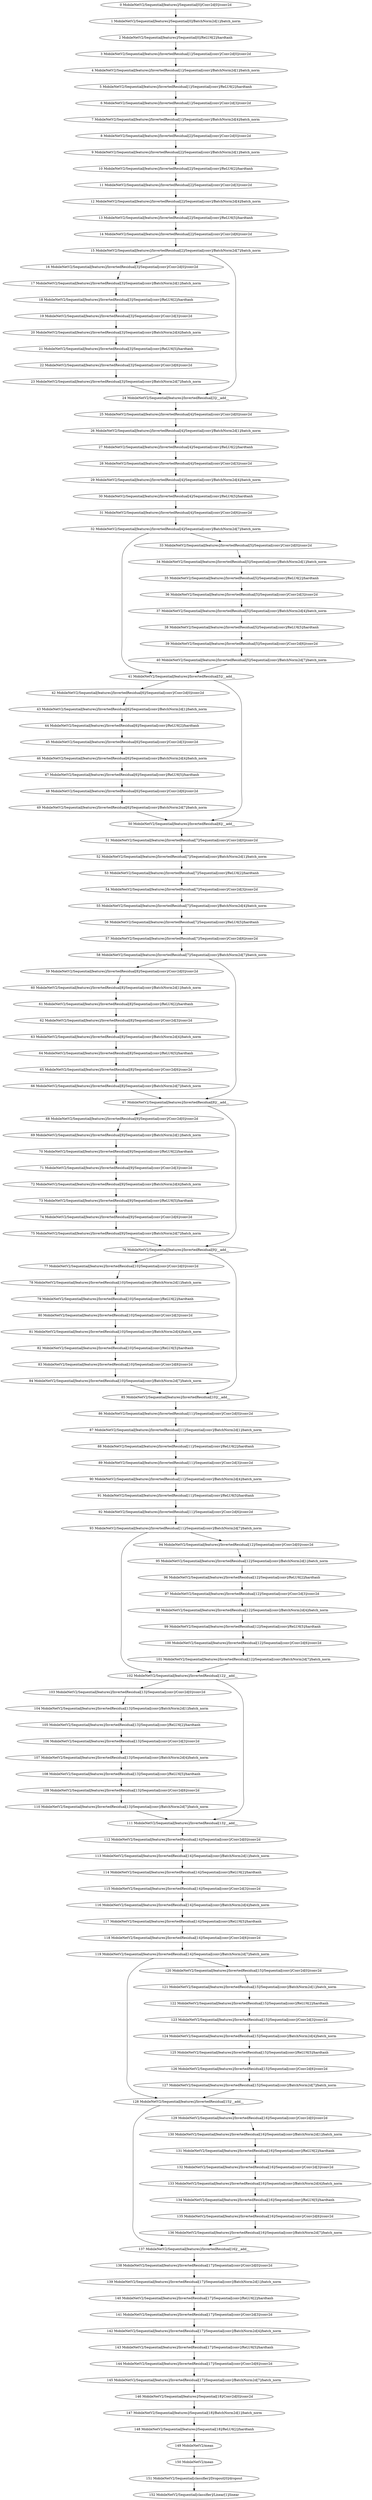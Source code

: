strict digraph  {
"40 MobileNetV2/Sequential[features]/InvertedResidual[5]/Sequential[conv]/BatchNorm2d[7]/batch_norm" [id=40, scope="MobileNetV2/Sequential[features]/InvertedResidual[5]/Sequential[conv]/BatchNorm2d[7]", type=batch_norm];
"74 MobileNetV2/Sequential[features]/InvertedResidual[9]/Sequential[conv]/Conv2d[6]/conv2d" [id=74, scope="MobileNetV2/Sequential[features]/InvertedResidual[9]/Sequential[conv]/Conv2d[6]", type=conv2d];
"116 MobileNetV2/Sequential[features]/InvertedResidual[14]/Sequential[conv]/BatchNorm2d[4]/batch_norm" [id=116, scope="MobileNetV2/Sequential[features]/InvertedResidual[14]/Sequential[conv]/BatchNorm2d[4]", type=batch_norm];
"71 MobileNetV2/Sequential[features]/InvertedResidual[9]/Sequential[conv]/Conv2d[3]/conv2d" [id=71, scope="MobileNetV2/Sequential[features]/InvertedResidual[9]/Sequential[conv]/Conv2d[3]", type=conv2d];
"8 MobileNetV2/Sequential[features]/InvertedResidual[2]/Sequential[conv]/Conv2d[0]/conv2d" [id=8, scope="MobileNetV2/Sequential[features]/InvertedResidual[2]/Sequential[conv]/Conv2d[0]", type=conv2d];
"100 MobileNetV2/Sequential[features]/InvertedResidual[12]/Sequential[conv]/Conv2d[6]/conv2d" [id=100, scope="MobileNetV2/Sequential[features]/InvertedResidual[12]/Sequential[conv]/Conv2d[6]", type=conv2d];
"29 MobileNetV2/Sequential[features]/InvertedResidual[4]/Sequential[conv]/BatchNorm2d[4]/batch_norm" [id=29, scope="MobileNetV2/Sequential[features]/InvertedResidual[4]/Sequential[conv]/BatchNorm2d[4]", type=batch_norm];
"12 MobileNetV2/Sequential[features]/InvertedResidual[2]/Sequential[conv]/BatchNorm2d[4]/batch_norm" [id=12, scope="MobileNetV2/Sequential[features]/InvertedResidual[2]/Sequential[conv]/BatchNorm2d[4]", type=batch_norm];
"62 MobileNetV2/Sequential[features]/InvertedResidual[8]/Sequential[conv]/Conv2d[3]/conv2d" [id=62, scope="MobileNetV2/Sequential[features]/InvertedResidual[8]/Sequential[conv]/Conv2d[3]", type=conv2d];
"80 MobileNetV2/Sequential[features]/InvertedResidual[10]/Sequential[conv]/Conv2d[3]/conv2d" [id=80, scope="MobileNetV2/Sequential[features]/InvertedResidual[10]/Sequential[conv]/Conv2d[3]", type=conv2d];
"59 MobileNetV2/Sequential[features]/InvertedResidual[8]/Sequential[conv]/Conv2d[0]/conv2d" [id=59, scope="MobileNetV2/Sequential[features]/InvertedResidual[8]/Sequential[conv]/Conv2d[0]", type=conv2d];
"134 MobileNetV2/Sequential[features]/InvertedResidual[16]/Sequential[conv]/ReLU6[5]/hardtanh" [id=134, scope="MobileNetV2/Sequential[features]/InvertedResidual[16]/Sequential[conv]/ReLU6[5]", type=hardtanh];
"66 MobileNetV2/Sequential[features]/InvertedResidual[8]/Sequential[conv]/BatchNorm2d[7]/batch_norm" [id=66, scope="MobileNetV2/Sequential[features]/InvertedResidual[8]/Sequential[conv]/BatchNorm2d[7]", type=batch_norm];
"123 MobileNetV2/Sequential[features]/InvertedResidual[15]/Sequential[conv]/Conv2d[3]/conv2d" [id=123, scope="MobileNetV2/Sequential[features]/InvertedResidual[15]/Sequential[conv]/Conv2d[3]", type=conv2d];
"19 MobileNetV2/Sequential[features]/InvertedResidual[3]/Sequential[conv]/Conv2d[3]/conv2d" [id=19, scope="MobileNetV2/Sequential[features]/InvertedResidual[3]/Sequential[conv]/Conv2d[3]", type=conv2d];
"108 MobileNetV2/Sequential[features]/InvertedResidual[13]/Sequential[conv]/ReLU6[5]/hardtanh" [id=108, scope="MobileNetV2/Sequential[features]/InvertedResidual[13]/Sequential[conv]/ReLU6[5]", type=hardtanh];
"25 MobileNetV2/Sequential[features]/InvertedResidual[4]/Sequential[conv]/Conv2d[0]/conv2d" [id=25, scope="MobileNetV2/Sequential[features]/InvertedResidual[4]/Sequential[conv]/Conv2d[0]", type=conv2d];
"73 MobileNetV2/Sequential[features]/InvertedResidual[9]/Sequential[conv]/ReLU6[5]/hardtanh" [id=73, scope="MobileNetV2/Sequential[features]/InvertedResidual[9]/Sequential[conv]/ReLU6[5]", type=hardtanh];
"75 MobileNetV2/Sequential[features]/InvertedResidual[9]/Sequential[conv]/BatchNorm2d[7]/batch_norm" [id=75, scope="MobileNetV2/Sequential[features]/InvertedResidual[9]/Sequential[conv]/BatchNorm2d[7]", type=batch_norm];
"65 MobileNetV2/Sequential[features]/InvertedResidual[8]/Sequential[conv]/Conv2d[6]/conv2d" [id=65, scope="MobileNetV2/Sequential[features]/InvertedResidual[8]/Sequential[conv]/Conv2d[6]", type=conv2d];
"141 MobileNetV2/Sequential[features]/InvertedResidual[17]/Sequential[conv]/Conv2d[3]/conv2d" [id=141, scope="MobileNetV2/Sequential[features]/InvertedResidual[17]/Sequential[conv]/Conv2d[3]", type=conv2d];
"51 MobileNetV2/Sequential[features]/InvertedResidual[7]/Sequential[conv]/Conv2d[0]/conv2d" [id=51, scope="MobileNetV2/Sequential[features]/InvertedResidual[7]/Sequential[conv]/Conv2d[0]", type=conv2d];
"77 MobileNetV2/Sequential[features]/InvertedResidual[10]/Sequential[conv]/Conv2d[0]/conv2d" [id=77, scope="MobileNetV2/Sequential[features]/InvertedResidual[10]/Sequential[conv]/Conv2d[0]", type=conv2d];
"135 MobileNetV2/Sequential[features]/InvertedResidual[16]/Sequential[conv]/Conv2d[6]/conv2d" [id=135, scope="MobileNetV2/Sequential[features]/InvertedResidual[16]/Sequential[conv]/Conv2d[6]", type=conv2d];
"152 MobileNetV2/Sequential[classifier]/Linear[1]/linear" [id=152, scope="MobileNetV2/Sequential[classifier]/Linear[1]", type=linear];
"36 MobileNetV2/Sequential[features]/InvertedResidual[5]/Sequential[conv]/Conv2d[3]/conv2d" [id=36, scope="MobileNetV2/Sequential[features]/InvertedResidual[5]/Sequential[conv]/Conv2d[3]", type=conv2d];
"14 MobileNetV2/Sequential[features]/InvertedResidual[2]/Sequential[conv]/Conv2d[6]/conv2d" [id=14, scope="MobileNetV2/Sequential[features]/InvertedResidual[2]/Sequential[conv]/Conv2d[6]", type=conv2d];
"78 MobileNetV2/Sequential[features]/InvertedResidual[10]/Sequential[conv]/BatchNorm2d[1]/batch_norm" [id=78, scope="MobileNetV2/Sequential[features]/InvertedResidual[10]/Sequential[conv]/BatchNorm2d[1]", type=batch_norm];
"18 MobileNetV2/Sequential[features]/InvertedResidual[3]/Sequential[conv]/ReLU6[2]/hardtanh" [id=18, scope="MobileNetV2/Sequential[features]/InvertedResidual[3]/Sequential[conv]/ReLU6[2]", type=hardtanh];
"79 MobileNetV2/Sequential[features]/InvertedResidual[10]/Sequential[conv]/ReLU6[2]/hardtanh" [id=79, scope="MobileNetV2/Sequential[features]/InvertedResidual[10]/Sequential[conv]/ReLU6[2]", type=hardtanh];
"148 MobileNetV2/Sequential[features]/Sequential[18]/ReLU6[2]/hardtanh" [id=148, scope="MobileNetV2/Sequential[features]/Sequential[18]/ReLU6[2]", type=hardtanh];
"0 MobileNetV2/Sequential[features]/Sequential[0]/Conv2d[0]/conv2d" [id=0, scope="MobileNetV2/Sequential[features]/Sequential[0]/Conv2d[0]", type=conv2d];
"151 MobileNetV2/Sequential[classifier]/Dropout[0]/dropout" [id=151, scope="MobileNetV2/Sequential[classifier]/Dropout[0]", type=dropout];
"61 MobileNetV2/Sequential[features]/InvertedResidual[8]/Sequential[conv]/ReLU6[2]/hardtanh" [id=61, scope="MobileNetV2/Sequential[features]/InvertedResidual[8]/Sequential[conv]/ReLU6[2]", type=hardtanh];
"85 MobileNetV2/Sequential[features]/InvertedResidual[10]/__add__" [id=85, scope="MobileNetV2/Sequential[features]/InvertedResidual[10]", type=__add__];
"64 MobileNetV2/Sequential[features]/InvertedResidual[8]/Sequential[conv]/ReLU6[5]/hardtanh" [id=64, scope="MobileNetV2/Sequential[features]/InvertedResidual[8]/Sequential[conv]/ReLU6[5]", type=hardtanh];
"15 MobileNetV2/Sequential[features]/InvertedResidual[2]/Sequential[conv]/BatchNorm2d[7]/batch_norm" [id=15, scope="MobileNetV2/Sequential[features]/InvertedResidual[2]/Sequential[conv]/BatchNorm2d[7]", type=batch_norm];
"109 MobileNetV2/Sequential[features]/InvertedResidual[13]/Sequential[conv]/Conv2d[6]/conv2d" [id=109, scope="MobileNetV2/Sequential[features]/InvertedResidual[13]/Sequential[conv]/Conv2d[6]", type=conv2d];
"52 MobileNetV2/Sequential[features]/InvertedResidual[7]/Sequential[conv]/BatchNorm2d[1]/batch_norm" [id=52, scope="MobileNetV2/Sequential[features]/InvertedResidual[7]/Sequential[conv]/BatchNorm2d[1]", type=batch_norm];
"143 MobileNetV2/Sequential[features]/InvertedResidual[17]/Sequential[conv]/ReLU6[5]/hardtanh" [id=143, scope="MobileNetV2/Sequential[features]/InvertedResidual[17]/Sequential[conv]/ReLU6[5]", type=hardtanh];
"122 MobileNetV2/Sequential[features]/InvertedResidual[15]/Sequential[conv]/ReLU6[2]/hardtanh" [id=122, scope="MobileNetV2/Sequential[features]/InvertedResidual[15]/Sequential[conv]/ReLU6[2]", type=hardtanh];
"27 MobileNetV2/Sequential[features]/InvertedResidual[4]/Sequential[conv]/ReLU6[2]/hardtanh" [id=27, scope="MobileNetV2/Sequential[features]/InvertedResidual[4]/Sequential[conv]/ReLU6[2]", type=hardtanh];
"147 MobileNetV2/Sequential[features]/Sequential[18]/BatchNorm2d[1]/batch_norm" [id=147, scope="MobileNetV2/Sequential[features]/Sequential[18]/BatchNorm2d[1]", type=batch_norm];
"107 MobileNetV2/Sequential[features]/InvertedResidual[13]/Sequential[conv]/BatchNorm2d[4]/batch_norm" [id=107, scope="MobileNetV2/Sequential[features]/InvertedResidual[13]/Sequential[conv]/BatchNorm2d[4]", type=batch_norm];
"32 MobileNetV2/Sequential[features]/InvertedResidual[4]/Sequential[conv]/BatchNorm2d[7]/batch_norm" [id=32, scope="MobileNetV2/Sequential[features]/InvertedResidual[4]/Sequential[conv]/BatchNorm2d[7]", type=batch_norm];
"149 MobileNetV2/mean" [id=149, scope=MobileNetV2, type=mean];
"1 MobileNetV2/Sequential[features]/Sequential[0]/BatchNorm2d[1]/batch_norm" [id=1, scope="MobileNetV2/Sequential[features]/Sequential[0]/BatchNorm2d[1]", type=batch_norm];
"31 MobileNetV2/Sequential[features]/InvertedResidual[4]/Sequential[conv]/Conv2d[6]/conv2d" [id=31, scope="MobileNetV2/Sequential[features]/InvertedResidual[4]/Sequential[conv]/Conv2d[6]", type=conv2d];
"81 MobileNetV2/Sequential[features]/InvertedResidual[10]/Sequential[conv]/BatchNorm2d[4]/batch_norm" [id=81, scope="MobileNetV2/Sequential[features]/InvertedResidual[10]/Sequential[conv]/BatchNorm2d[4]", type=batch_norm];
"28 MobileNetV2/Sequential[features]/InvertedResidual[4]/Sequential[conv]/Conv2d[3]/conv2d" [id=28, scope="MobileNetV2/Sequential[features]/InvertedResidual[4]/Sequential[conv]/Conv2d[3]", type=conv2d];
"127 MobileNetV2/Sequential[features]/InvertedResidual[15]/Sequential[conv]/BatchNorm2d[7]/batch_norm" [id=127, scope="MobileNetV2/Sequential[features]/InvertedResidual[15]/Sequential[conv]/BatchNorm2d[7]", type=batch_norm];
"68 MobileNetV2/Sequential[features]/InvertedResidual[9]/Sequential[conv]/Conv2d[0]/conv2d" [id=68, scope="MobileNetV2/Sequential[features]/InvertedResidual[9]/Sequential[conv]/Conv2d[0]", type=conv2d];
"104 MobileNetV2/Sequential[features]/InvertedResidual[13]/Sequential[conv]/BatchNorm2d[1]/batch_norm" [id=104, scope="MobileNetV2/Sequential[features]/InvertedResidual[13]/Sequential[conv]/BatchNorm2d[1]", type=batch_norm];
"76 MobileNetV2/Sequential[features]/InvertedResidual[9]/__add__" [id=76, scope="MobileNetV2/Sequential[features]/InvertedResidual[9]", type=__add__];
"93 MobileNetV2/Sequential[features]/InvertedResidual[11]/Sequential[conv]/BatchNorm2d[7]/batch_norm" [id=93, scope="MobileNetV2/Sequential[features]/InvertedResidual[11]/Sequential[conv]/BatchNorm2d[7]", type=batch_norm];
"102 MobileNetV2/Sequential[features]/InvertedResidual[12]/__add__" [id=102, scope="MobileNetV2/Sequential[features]/InvertedResidual[12]", type=__add__];
"5 MobileNetV2/Sequential[features]/InvertedResidual[1]/Sequential[conv]/ReLU6[2]/hardtanh" [id=5, scope="MobileNetV2/Sequential[features]/InvertedResidual[1]/Sequential[conv]/ReLU6[2]", type=hardtanh];
"37 MobileNetV2/Sequential[features]/InvertedResidual[5]/Sequential[conv]/BatchNorm2d[4]/batch_norm" [id=37, scope="MobileNetV2/Sequential[features]/InvertedResidual[5]/Sequential[conv]/BatchNorm2d[4]", type=batch_norm];
"90 MobileNetV2/Sequential[features]/InvertedResidual[11]/Sequential[conv]/BatchNorm2d[4]/batch_norm" [id=90, scope="MobileNetV2/Sequential[features]/InvertedResidual[11]/Sequential[conv]/BatchNorm2d[4]", type=batch_norm];
"3 MobileNetV2/Sequential[features]/InvertedResidual[1]/Sequential[conv]/Conv2d[0]/conv2d" [id=3, scope="MobileNetV2/Sequential[features]/InvertedResidual[1]/Sequential[conv]/Conv2d[0]", type=conv2d];
"58 MobileNetV2/Sequential[features]/InvertedResidual[7]/Sequential[conv]/BatchNorm2d[7]/batch_norm" [id=58, scope="MobileNetV2/Sequential[features]/InvertedResidual[7]/Sequential[conv]/BatchNorm2d[7]", type=batch_norm];
"47 MobileNetV2/Sequential[features]/InvertedResidual[6]/Sequential[conv]/ReLU6[5]/hardtanh" [id=47, scope="MobileNetV2/Sequential[features]/InvertedResidual[6]/Sequential[conv]/ReLU6[5]", type=hardtanh];
"128 MobileNetV2/Sequential[features]/InvertedResidual[15]/__add__" [id=128, scope="MobileNetV2/Sequential[features]/InvertedResidual[15]", type=__add__];
"35 MobileNetV2/Sequential[features]/InvertedResidual[5]/Sequential[conv]/ReLU6[2]/hardtanh" [id=35, scope="MobileNetV2/Sequential[features]/InvertedResidual[5]/Sequential[conv]/ReLU6[2]", type=hardtanh];
"92 MobileNetV2/Sequential[features]/InvertedResidual[11]/Sequential[conv]/Conv2d[6]/conv2d" [id=92, scope="MobileNetV2/Sequential[features]/InvertedResidual[11]/Sequential[conv]/Conv2d[6]", type=conv2d];
"46 MobileNetV2/Sequential[features]/InvertedResidual[6]/Sequential[conv]/BatchNorm2d[4]/batch_norm" [id=46, scope="MobileNetV2/Sequential[features]/InvertedResidual[6]/Sequential[conv]/BatchNorm2d[4]", type=batch_norm];
"53 MobileNetV2/Sequential[features]/InvertedResidual[7]/Sequential[conv]/ReLU6[2]/hardtanh" [id=53, scope="MobileNetV2/Sequential[features]/InvertedResidual[7]/Sequential[conv]/ReLU6[2]", type=hardtanh];
"89 MobileNetV2/Sequential[features]/InvertedResidual[11]/Sequential[conv]/Conv2d[3]/conv2d" [id=89, scope="MobileNetV2/Sequential[features]/InvertedResidual[11]/Sequential[conv]/Conv2d[3]", type=conv2d];
"119 MobileNetV2/Sequential[features]/InvertedResidual[14]/Sequential[conv]/BatchNorm2d[7]/batch_norm" [id=119, scope="MobileNetV2/Sequential[features]/InvertedResidual[14]/Sequential[conv]/BatchNorm2d[7]", type=batch_norm];
"34 MobileNetV2/Sequential[features]/InvertedResidual[5]/Sequential[conv]/BatchNorm2d[1]/batch_norm" [id=34, scope="MobileNetV2/Sequential[features]/InvertedResidual[5]/Sequential[conv]/BatchNorm2d[1]", type=batch_norm];
"10 MobileNetV2/Sequential[features]/InvertedResidual[2]/Sequential[conv]/ReLU6[2]/hardtanh" [id=10, scope="MobileNetV2/Sequential[features]/InvertedResidual[2]/Sequential[conv]/ReLU6[2]", type=hardtanh];
"48 MobileNetV2/Sequential[features]/InvertedResidual[6]/Sequential[conv]/Conv2d[6]/conv2d" [id=48, scope="MobileNetV2/Sequential[features]/InvertedResidual[6]/Sequential[conv]/Conv2d[6]", type=conv2d];
"42 MobileNetV2/Sequential[features]/InvertedResidual[6]/Sequential[conv]/Conv2d[0]/conv2d" [id=42, scope="MobileNetV2/Sequential[features]/InvertedResidual[6]/Sequential[conv]/Conv2d[0]", type=conv2d];
"140 MobileNetV2/Sequential[features]/InvertedResidual[17]/Sequential[conv]/ReLU6[2]/hardtanh" [id=140, scope="MobileNetV2/Sequential[features]/InvertedResidual[17]/Sequential[conv]/ReLU6[2]", type=hardtanh];
"88 MobileNetV2/Sequential[features]/InvertedResidual[11]/Sequential[conv]/ReLU6[2]/hardtanh" [id=88, scope="MobileNetV2/Sequential[features]/InvertedResidual[11]/Sequential[conv]/ReLU6[2]", type=hardtanh];
"137 MobileNetV2/Sequential[features]/InvertedResidual[16]/__add__" [id=137, scope="MobileNetV2/Sequential[features]/InvertedResidual[16]", type=__add__];
"30 MobileNetV2/Sequential[features]/InvertedResidual[4]/Sequential[conv]/ReLU6[5]/hardtanh" [id=30, scope="MobileNetV2/Sequential[features]/InvertedResidual[4]/Sequential[conv]/ReLU6[5]", type=hardtanh];
"138 MobileNetV2/Sequential[features]/InvertedResidual[17]/Sequential[conv]/Conv2d[0]/conv2d" [id=138, scope="MobileNetV2/Sequential[features]/InvertedResidual[17]/Sequential[conv]/Conv2d[0]", type=conv2d];
"63 MobileNetV2/Sequential[features]/InvertedResidual[8]/Sequential[conv]/BatchNorm2d[4]/batch_norm" [id=63, scope="MobileNetV2/Sequential[features]/InvertedResidual[8]/Sequential[conv]/BatchNorm2d[4]", type=batch_norm];
"95 MobileNetV2/Sequential[features]/InvertedResidual[12]/Sequential[conv]/BatchNorm2d[1]/batch_norm" [id=95, scope="MobileNetV2/Sequential[features]/InvertedResidual[12]/Sequential[conv]/BatchNorm2d[1]", type=batch_norm];
"103 MobileNetV2/Sequential[features]/InvertedResidual[13]/Sequential[conv]/Conv2d[0]/conv2d" [id=103, scope="MobileNetV2/Sequential[features]/InvertedResidual[13]/Sequential[conv]/Conv2d[0]", type=conv2d];
"41 MobileNetV2/Sequential[features]/InvertedResidual[5]/__add__" [id=41, scope="MobileNetV2/Sequential[features]/InvertedResidual[5]", type=__add__];
"57 MobileNetV2/Sequential[features]/InvertedResidual[7]/Sequential[conv]/Conv2d[6]/conv2d" [id=57, scope="MobileNetV2/Sequential[features]/InvertedResidual[7]/Sequential[conv]/Conv2d[6]", type=conv2d];
"70 MobileNetV2/Sequential[features]/InvertedResidual[9]/Sequential[conv]/ReLU6[2]/hardtanh" [id=70, scope="MobileNetV2/Sequential[features]/InvertedResidual[9]/Sequential[conv]/ReLU6[2]", type=hardtanh];
"11 MobileNetV2/Sequential[features]/InvertedResidual[2]/Sequential[conv]/Conv2d[3]/conv2d" [id=11, scope="MobileNetV2/Sequential[features]/InvertedResidual[2]/Sequential[conv]/Conv2d[3]", type=conv2d];
"110 MobileNetV2/Sequential[features]/InvertedResidual[13]/Sequential[conv]/BatchNorm2d[7]/batch_norm" [id=110, scope="MobileNetV2/Sequential[features]/InvertedResidual[13]/Sequential[conv]/BatchNorm2d[7]", type=batch_norm];
"83 MobileNetV2/Sequential[features]/InvertedResidual[10]/Sequential[conv]/Conv2d[6]/conv2d" [id=83, scope="MobileNetV2/Sequential[features]/InvertedResidual[10]/Sequential[conv]/Conv2d[6]", type=conv2d];
"21 MobileNetV2/Sequential[features]/InvertedResidual[3]/Sequential[conv]/ReLU6[5]/hardtanh" [id=21, scope="MobileNetV2/Sequential[features]/InvertedResidual[3]/Sequential[conv]/ReLU6[5]", type=hardtanh];
"142 MobileNetV2/Sequential[features]/InvertedResidual[17]/Sequential[conv]/BatchNorm2d[4]/batch_norm" [id=142, scope="MobileNetV2/Sequential[features]/InvertedResidual[17]/Sequential[conv]/BatchNorm2d[4]", type=batch_norm];
"69 MobileNetV2/Sequential[features]/InvertedResidual[9]/Sequential[conv]/BatchNorm2d[1]/batch_norm" [id=69, scope="MobileNetV2/Sequential[features]/InvertedResidual[9]/Sequential[conv]/BatchNorm2d[1]", type=batch_norm];
"45 MobileNetV2/Sequential[features]/InvertedResidual[6]/Sequential[conv]/Conv2d[3]/conv2d" [id=45, scope="MobileNetV2/Sequential[features]/InvertedResidual[6]/Sequential[conv]/Conv2d[3]", type=conv2d];
"86 MobileNetV2/Sequential[features]/InvertedResidual[11]/Sequential[conv]/Conv2d[0]/conv2d" [id=86, scope="MobileNetV2/Sequential[features]/InvertedResidual[11]/Sequential[conv]/Conv2d[0]", type=conv2d];
"117 MobileNetV2/Sequential[features]/InvertedResidual[14]/Sequential[conv]/ReLU6[5]/hardtanh" [id=117, scope="MobileNetV2/Sequential[features]/InvertedResidual[14]/Sequential[conv]/ReLU6[5]", type=hardtanh];
"131 MobileNetV2/Sequential[features]/InvertedResidual[16]/Sequential[conv]/ReLU6[2]/hardtanh" [id=131, scope="MobileNetV2/Sequential[features]/InvertedResidual[16]/Sequential[conv]/ReLU6[2]", type=hardtanh];
"105 MobileNetV2/Sequential[features]/InvertedResidual[13]/Sequential[conv]/ReLU6[2]/hardtanh" [id=105, scope="MobileNetV2/Sequential[features]/InvertedResidual[13]/Sequential[conv]/ReLU6[2]", type=hardtanh];
"50 MobileNetV2/Sequential[features]/InvertedResidual[6]/__add__" [id=50, scope="MobileNetV2/Sequential[features]/InvertedResidual[6]", type=__add__];
"38 MobileNetV2/Sequential[features]/InvertedResidual[5]/Sequential[conv]/ReLU6[5]/hardtanh" [id=38, scope="MobileNetV2/Sequential[features]/InvertedResidual[5]/Sequential[conv]/ReLU6[5]", type=hardtanh];
"87 MobileNetV2/Sequential[features]/InvertedResidual[11]/Sequential[conv]/BatchNorm2d[1]/batch_norm" [id=87, scope="MobileNetV2/Sequential[features]/InvertedResidual[11]/Sequential[conv]/BatchNorm2d[1]", type=batch_norm];
"150 MobileNetV2/mean" [id=150, scope=MobileNetV2, type=mean];
"55 MobileNetV2/Sequential[features]/InvertedResidual[7]/Sequential[conv]/BatchNorm2d[4]/batch_norm" [id=55, scope="MobileNetV2/Sequential[features]/InvertedResidual[7]/Sequential[conv]/BatchNorm2d[4]", type=batch_norm];
"106 MobileNetV2/Sequential[features]/InvertedResidual[13]/Sequential[conv]/Conv2d[3]/conv2d" [id=106, scope="MobileNetV2/Sequential[features]/InvertedResidual[13]/Sequential[conv]/Conv2d[3]", type=conv2d];
"98 MobileNetV2/Sequential[features]/InvertedResidual[12]/Sequential[conv]/BatchNorm2d[4]/batch_norm" [id=98, scope="MobileNetV2/Sequential[features]/InvertedResidual[12]/Sequential[conv]/BatchNorm2d[4]", type=batch_norm];
"2 MobileNetV2/Sequential[features]/Sequential[0]/ReLU6[2]/hardtanh" [id=2, scope="MobileNetV2/Sequential[features]/Sequential[0]/ReLU6[2]", type=hardtanh];
"94 MobileNetV2/Sequential[features]/InvertedResidual[12]/Sequential[conv]/Conv2d[0]/conv2d" [id=94, scope="MobileNetV2/Sequential[features]/InvertedResidual[12]/Sequential[conv]/Conv2d[0]", type=conv2d];
"67 MobileNetV2/Sequential[features]/InvertedResidual[8]/__add__" [id=67, scope="MobileNetV2/Sequential[features]/InvertedResidual[8]", type=__add__];
"20 MobileNetV2/Sequential[features]/InvertedResidual[3]/Sequential[conv]/BatchNorm2d[4]/batch_norm" [id=20, scope="MobileNetV2/Sequential[features]/InvertedResidual[3]/Sequential[conv]/BatchNorm2d[4]", type=batch_norm];
"72 MobileNetV2/Sequential[features]/InvertedResidual[9]/Sequential[conv]/BatchNorm2d[4]/batch_norm" [id=72, scope="MobileNetV2/Sequential[features]/InvertedResidual[9]/Sequential[conv]/BatchNorm2d[4]", type=batch_norm];
"129 MobileNetV2/Sequential[features]/InvertedResidual[16]/Sequential[conv]/Conv2d[0]/conv2d" [id=129, scope="MobileNetV2/Sequential[features]/InvertedResidual[16]/Sequential[conv]/Conv2d[0]", type=conv2d];
"112 MobileNetV2/Sequential[features]/InvertedResidual[14]/Sequential[conv]/Conv2d[0]/conv2d" [id=112, scope="MobileNetV2/Sequential[features]/InvertedResidual[14]/Sequential[conv]/Conv2d[0]", type=conv2d];
"132 MobileNetV2/Sequential[features]/InvertedResidual[16]/Sequential[conv]/Conv2d[3]/conv2d" [id=132, scope="MobileNetV2/Sequential[features]/InvertedResidual[16]/Sequential[conv]/Conv2d[3]", type=conv2d];
"26 MobileNetV2/Sequential[features]/InvertedResidual[4]/Sequential[conv]/BatchNorm2d[1]/batch_norm" [id=26, scope="MobileNetV2/Sequential[features]/InvertedResidual[4]/Sequential[conv]/BatchNorm2d[1]", type=batch_norm];
"124 MobileNetV2/Sequential[features]/InvertedResidual[15]/Sequential[conv]/BatchNorm2d[4]/batch_norm" [id=124, scope="MobileNetV2/Sequential[features]/InvertedResidual[15]/Sequential[conv]/BatchNorm2d[4]", type=batch_norm];
"133 MobileNetV2/Sequential[features]/InvertedResidual[16]/Sequential[conv]/BatchNorm2d[4]/batch_norm" [id=133, scope="MobileNetV2/Sequential[features]/InvertedResidual[16]/Sequential[conv]/BatchNorm2d[4]", type=batch_norm];
"114 MobileNetV2/Sequential[features]/InvertedResidual[14]/Sequential[conv]/ReLU6[2]/hardtanh" [id=114, scope="MobileNetV2/Sequential[features]/InvertedResidual[14]/Sequential[conv]/ReLU6[2]", type=hardtanh];
"126 MobileNetV2/Sequential[features]/InvertedResidual[15]/Sequential[conv]/Conv2d[6]/conv2d" [id=126, scope="MobileNetV2/Sequential[features]/InvertedResidual[15]/Sequential[conv]/Conv2d[6]", type=conv2d];
"16 MobileNetV2/Sequential[features]/InvertedResidual[3]/Sequential[conv]/Conv2d[0]/conv2d" [id=16, scope="MobileNetV2/Sequential[features]/InvertedResidual[3]/Sequential[conv]/Conv2d[0]", type=conv2d];
"101 MobileNetV2/Sequential[features]/InvertedResidual[12]/Sequential[conv]/BatchNorm2d[7]/batch_norm" [id=101, scope="MobileNetV2/Sequential[features]/InvertedResidual[12]/Sequential[conv]/BatchNorm2d[7]", type=batch_norm];
"33 MobileNetV2/Sequential[features]/InvertedResidual[5]/Sequential[conv]/Conv2d[0]/conv2d" [id=33, scope="MobileNetV2/Sequential[features]/InvertedResidual[5]/Sequential[conv]/Conv2d[0]", type=conv2d];
"136 MobileNetV2/Sequential[features]/InvertedResidual[16]/Sequential[conv]/BatchNorm2d[7]/batch_norm" [id=136, scope="MobileNetV2/Sequential[features]/InvertedResidual[16]/Sequential[conv]/BatchNorm2d[7]", type=batch_norm];
"146 MobileNetV2/Sequential[features]/Sequential[18]/Conv2d[0]/conv2d" [id=146, scope="MobileNetV2/Sequential[features]/Sequential[18]/Conv2d[0]", type=conv2d];
"113 MobileNetV2/Sequential[features]/InvertedResidual[14]/Sequential[conv]/BatchNorm2d[1]/batch_norm" [id=113, scope="MobileNetV2/Sequential[features]/InvertedResidual[14]/Sequential[conv]/BatchNorm2d[1]", type=batch_norm];
"24 MobileNetV2/Sequential[features]/InvertedResidual[3]/__add__" [id=24, scope="MobileNetV2/Sequential[features]/InvertedResidual[3]", type=__add__];
"111 MobileNetV2/Sequential[features]/InvertedResidual[13]/__add__" [id=111, scope="MobileNetV2/Sequential[features]/InvertedResidual[13]", type=__add__];
"99 MobileNetV2/Sequential[features]/InvertedResidual[12]/Sequential[conv]/ReLU6[5]/hardtanh" [id=99, scope="MobileNetV2/Sequential[features]/InvertedResidual[12]/Sequential[conv]/ReLU6[5]", type=hardtanh];
"39 MobileNetV2/Sequential[features]/InvertedResidual[5]/Sequential[conv]/Conv2d[6]/conv2d" [id=39, scope="MobileNetV2/Sequential[features]/InvertedResidual[5]/Sequential[conv]/Conv2d[6]", type=conv2d];
"9 MobileNetV2/Sequential[features]/InvertedResidual[2]/Sequential[conv]/BatchNorm2d[1]/batch_norm" [id=9, scope="MobileNetV2/Sequential[features]/InvertedResidual[2]/Sequential[conv]/BatchNorm2d[1]", type=batch_norm];
"120 MobileNetV2/Sequential[features]/InvertedResidual[15]/Sequential[conv]/Conv2d[0]/conv2d" [id=120, scope="MobileNetV2/Sequential[features]/InvertedResidual[15]/Sequential[conv]/Conv2d[0]", type=conv2d];
"96 MobileNetV2/Sequential[features]/InvertedResidual[12]/Sequential[conv]/ReLU6[2]/hardtanh" [id=96, scope="MobileNetV2/Sequential[features]/InvertedResidual[12]/Sequential[conv]/ReLU6[2]", type=hardtanh];
"121 MobileNetV2/Sequential[features]/InvertedResidual[15]/Sequential[conv]/BatchNorm2d[1]/batch_norm" [id=121, scope="MobileNetV2/Sequential[features]/InvertedResidual[15]/Sequential[conv]/BatchNorm2d[1]", type=batch_norm];
"97 MobileNetV2/Sequential[features]/InvertedResidual[12]/Sequential[conv]/Conv2d[3]/conv2d" [id=97, scope="MobileNetV2/Sequential[features]/InvertedResidual[12]/Sequential[conv]/Conv2d[3]", type=conv2d];
"118 MobileNetV2/Sequential[features]/InvertedResidual[14]/Sequential[conv]/Conv2d[6]/conv2d" [id=118, scope="MobileNetV2/Sequential[features]/InvertedResidual[14]/Sequential[conv]/Conv2d[6]", type=conv2d];
"17 MobileNetV2/Sequential[features]/InvertedResidual[3]/Sequential[conv]/BatchNorm2d[1]/batch_norm" [id=17, scope="MobileNetV2/Sequential[features]/InvertedResidual[3]/Sequential[conv]/BatchNorm2d[1]", type=batch_norm];
"82 MobileNetV2/Sequential[features]/InvertedResidual[10]/Sequential[conv]/ReLU6[5]/hardtanh" [id=82, scope="MobileNetV2/Sequential[features]/InvertedResidual[10]/Sequential[conv]/ReLU6[5]", type=hardtanh];
"139 MobileNetV2/Sequential[features]/InvertedResidual[17]/Sequential[conv]/BatchNorm2d[1]/batch_norm" [id=139, scope="MobileNetV2/Sequential[features]/InvertedResidual[17]/Sequential[conv]/BatchNorm2d[1]", type=batch_norm];
"115 MobileNetV2/Sequential[features]/InvertedResidual[14]/Sequential[conv]/Conv2d[3]/conv2d" [id=115, scope="MobileNetV2/Sequential[features]/InvertedResidual[14]/Sequential[conv]/Conv2d[3]", type=conv2d];
"23 MobileNetV2/Sequential[features]/InvertedResidual[3]/Sequential[conv]/BatchNorm2d[7]/batch_norm" [id=23, scope="MobileNetV2/Sequential[features]/InvertedResidual[3]/Sequential[conv]/BatchNorm2d[7]", type=batch_norm];
"4 MobileNetV2/Sequential[features]/InvertedResidual[1]/Sequential[conv]/BatchNorm2d[1]/batch_norm" [id=4, scope="MobileNetV2/Sequential[features]/InvertedResidual[1]/Sequential[conv]/BatchNorm2d[1]", type=batch_norm];
"56 MobileNetV2/Sequential[features]/InvertedResidual[7]/Sequential[conv]/ReLU6[5]/hardtanh" [id=56, scope="MobileNetV2/Sequential[features]/InvertedResidual[7]/Sequential[conv]/ReLU6[5]", type=hardtanh];
"144 MobileNetV2/Sequential[features]/InvertedResidual[17]/Sequential[conv]/Conv2d[6]/conv2d" [id=144, scope="MobileNetV2/Sequential[features]/InvertedResidual[17]/Sequential[conv]/Conv2d[6]", type=conv2d];
"22 MobileNetV2/Sequential[features]/InvertedResidual[3]/Sequential[conv]/Conv2d[6]/conv2d" [id=22, scope="MobileNetV2/Sequential[features]/InvertedResidual[3]/Sequential[conv]/Conv2d[6]", type=conv2d];
"130 MobileNetV2/Sequential[features]/InvertedResidual[16]/Sequential[conv]/BatchNorm2d[1]/batch_norm" [id=130, scope="MobileNetV2/Sequential[features]/InvertedResidual[16]/Sequential[conv]/BatchNorm2d[1]", type=batch_norm];
"44 MobileNetV2/Sequential[features]/InvertedResidual[6]/Sequential[conv]/ReLU6[2]/hardtanh" [id=44, scope="MobileNetV2/Sequential[features]/InvertedResidual[6]/Sequential[conv]/ReLU6[2]", type=hardtanh];
"125 MobileNetV2/Sequential[features]/InvertedResidual[15]/Sequential[conv]/ReLU6[5]/hardtanh" [id=125, scope="MobileNetV2/Sequential[features]/InvertedResidual[15]/Sequential[conv]/ReLU6[5]", type=hardtanh];
"145 MobileNetV2/Sequential[features]/InvertedResidual[17]/Sequential[conv]/BatchNorm2d[7]/batch_norm" [id=145, scope="MobileNetV2/Sequential[features]/InvertedResidual[17]/Sequential[conv]/BatchNorm2d[7]", type=batch_norm];
"7 MobileNetV2/Sequential[features]/InvertedResidual[1]/Sequential[conv]/BatchNorm2d[4]/batch_norm" [id=7, scope="MobileNetV2/Sequential[features]/InvertedResidual[1]/Sequential[conv]/BatchNorm2d[4]", type=batch_norm];
"13 MobileNetV2/Sequential[features]/InvertedResidual[2]/Sequential[conv]/ReLU6[5]/hardtanh" [id=13, scope="MobileNetV2/Sequential[features]/InvertedResidual[2]/Sequential[conv]/ReLU6[5]", type=hardtanh];
"84 MobileNetV2/Sequential[features]/InvertedResidual[10]/Sequential[conv]/BatchNorm2d[7]/batch_norm" [id=84, scope="MobileNetV2/Sequential[features]/InvertedResidual[10]/Sequential[conv]/BatchNorm2d[7]", type=batch_norm];
"91 MobileNetV2/Sequential[features]/InvertedResidual[11]/Sequential[conv]/ReLU6[5]/hardtanh" [id=91, scope="MobileNetV2/Sequential[features]/InvertedResidual[11]/Sequential[conv]/ReLU6[5]", type=hardtanh];
"6 MobileNetV2/Sequential[features]/InvertedResidual[1]/Sequential[conv]/Conv2d[3]/conv2d" [id=6, scope="MobileNetV2/Sequential[features]/InvertedResidual[1]/Sequential[conv]/Conv2d[3]", type=conv2d];
"43 MobileNetV2/Sequential[features]/InvertedResidual[6]/Sequential[conv]/BatchNorm2d[1]/batch_norm" [id=43, scope="MobileNetV2/Sequential[features]/InvertedResidual[6]/Sequential[conv]/BatchNorm2d[1]", type=batch_norm];
"60 MobileNetV2/Sequential[features]/InvertedResidual[8]/Sequential[conv]/BatchNorm2d[1]/batch_norm" [id=60, scope="MobileNetV2/Sequential[features]/InvertedResidual[8]/Sequential[conv]/BatchNorm2d[1]", type=batch_norm];
"49 MobileNetV2/Sequential[features]/InvertedResidual[6]/Sequential[conv]/BatchNorm2d[7]/batch_norm" [id=49, scope="MobileNetV2/Sequential[features]/InvertedResidual[6]/Sequential[conv]/BatchNorm2d[7]", type=batch_norm];
"54 MobileNetV2/Sequential[features]/InvertedResidual[7]/Sequential[conv]/Conv2d[3]/conv2d" [id=54, scope="MobileNetV2/Sequential[features]/InvertedResidual[7]/Sequential[conv]/Conv2d[3]", type=conv2d];
"40 MobileNetV2/Sequential[features]/InvertedResidual[5]/Sequential[conv]/BatchNorm2d[7]/batch_norm" -> "41 MobileNetV2/Sequential[features]/InvertedResidual[5]/__add__";
"74 MobileNetV2/Sequential[features]/InvertedResidual[9]/Sequential[conv]/Conv2d[6]/conv2d" -> "75 MobileNetV2/Sequential[features]/InvertedResidual[9]/Sequential[conv]/BatchNorm2d[7]/batch_norm";
"116 MobileNetV2/Sequential[features]/InvertedResidual[14]/Sequential[conv]/BatchNorm2d[4]/batch_norm" -> "117 MobileNetV2/Sequential[features]/InvertedResidual[14]/Sequential[conv]/ReLU6[5]/hardtanh";
"71 MobileNetV2/Sequential[features]/InvertedResidual[9]/Sequential[conv]/Conv2d[3]/conv2d" -> "72 MobileNetV2/Sequential[features]/InvertedResidual[9]/Sequential[conv]/BatchNorm2d[4]/batch_norm";
"8 MobileNetV2/Sequential[features]/InvertedResidual[2]/Sequential[conv]/Conv2d[0]/conv2d" -> "9 MobileNetV2/Sequential[features]/InvertedResidual[2]/Sequential[conv]/BatchNorm2d[1]/batch_norm";
"100 MobileNetV2/Sequential[features]/InvertedResidual[12]/Sequential[conv]/Conv2d[6]/conv2d" -> "101 MobileNetV2/Sequential[features]/InvertedResidual[12]/Sequential[conv]/BatchNorm2d[7]/batch_norm";
"29 MobileNetV2/Sequential[features]/InvertedResidual[4]/Sequential[conv]/BatchNorm2d[4]/batch_norm" -> "30 MobileNetV2/Sequential[features]/InvertedResidual[4]/Sequential[conv]/ReLU6[5]/hardtanh";
"12 MobileNetV2/Sequential[features]/InvertedResidual[2]/Sequential[conv]/BatchNorm2d[4]/batch_norm" -> "13 MobileNetV2/Sequential[features]/InvertedResidual[2]/Sequential[conv]/ReLU6[5]/hardtanh";
"62 MobileNetV2/Sequential[features]/InvertedResidual[8]/Sequential[conv]/Conv2d[3]/conv2d" -> "63 MobileNetV2/Sequential[features]/InvertedResidual[8]/Sequential[conv]/BatchNorm2d[4]/batch_norm";
"80 MobileNetV2/Sequential[features]/InvertedResidual[10]/Sequential[conv]/Conv2d[3]/conv2d" -> "81 MobileNetV2/Sequential[features]/InvertedResidual[10]/Sequential[conv]/BatchNorm2d[4]/batch_norm";
"59 MobileNetV2/Sequential[features]/InvertedResidual[8]/Sequential[conv]/Conv2d[0]/conv2d" -> "60 MobileNetV2/Sequential[features]/InvertedResidual[8]/Sequential[conv]/BatchNorm2d[1]/batch_norm";
"134 MobileNetV2/Sequential[features]/InvertedResidual[16]/Sequential[conv]/ReLU6[5]/hardtanh" -> "135 MobileNetV2/Sequential[features]/InvertedResidual[16]/Sequential[conv]/Conv2d[6]/conv2d";
"66 MobileNetV2/Sequential[features]/InvertedResidual[8]/Sequential[conv]/BatchNorm2d[7]/batch_norm" -> "67 MobileNetV2/Sequential[features]/InvertedResidual[8]/__add__";
"123 MobileNetV2/Sequential[features]/InvertedResidual[15]/Sequential[conv]/Conv2d[3]/conv2d" -> "124 MobileNetV2/Sequential[features]/InvertedResidual[15]/Sequential[conv]/BatchNorm2d[4]/batch_norm";
"19 MobileNetV2/Sequential[features]/InvertedResidual[3]/Sequential[conv]/Conv2d[3]/conv2d" -> "20 MobileNetV2/Sequential[features]/InvertedResidual[3]/Sequential[conv]/BatchNorm2d[4]/batch_norm";
"108 MobileNetV2/Sequential[features]/InvertedResidual[13]/Sequential[conv]/ReLU6[5]/hardtanh" -> "109 MobileNetV2/Sequential[features]/InvertedResidual[13]/Sequential[conv]/Conv2d[6]/conv2d";
"25 MobileNetV2/Sequential[features]/InvertedResidual[4]/Sequential[conv]/Conv2d[0]/conv2d" -> "26 MobileNetV2/Sequential[features]/InvertedResidual[4]/Sequential[conv]/BatchNorm2d[1]/batch_norm";
"73 MobileNetV2/Sequential[features]/InvertedResidual[9]/Sequential[conv]/ReLU6[5]/hardtanh" -> "74 MobileNetV2/Sequential[features]/InvertedResidual[9]/Sequential[conv]/Conv2d[6]/conv2d";
"75 MobileNetV2/Sequential[features]/InvertedResidual[9]/Sequential[conv]/BatchNorm2d[7]/batch_norm" -> "76 MobileNetV2/Sequential[features]/InvertedResidual[9]/__add__";
"65 MobileNetV2/Sequential[features]/InvertedResidual[8]/Sequential[conv]/Conv2d[6]/conv2d" -> "66 MobileNetV2/Sequential[features]/InvertedResidual[8]/Sequential[conv]/BatchNorm2d[7]/batch_norm";
"141 MobileNetV2/Sequential[features]/InvertedResidual[17]/Sequential[conv]/Conv2d[3]/conv2d" -> "142 MobileNetV2/Sequential[features]/InvertedResidual[17]/Sequential[conv]/BatchNorm2d[4]/batch_norm";
"51 MobileNetV2/Sequential[features]/InvertedResidual[7]/Sequential[conv]/Conv2d[0]/conv2d" -> "52 MobileNetV2/Sequential[features]/InvertedResidual[7]/Sequential[conv]/BatchNorm2d[1]/batch_norm";
"77 MobileNetV2/Sequential[features]/InvertedResidual[10]/Sequential[conv]/Conv2d[0]/conv2d" -> "78 MobileNetV2/Sequential[features]/InvertedResidual[10]/Sequential[conv]/BatchNorm2d[1]/batch_norm";
"135 MobileNetV2/Sequential[features]/InvertedResidual[16]/Sequential[conv]/Conv2d[6]/conv2d" -> "136 MobileNetV2/Sequential[features]/InvertedResidual[16]/Sequential[conv]/BatchNorm2d[7]/batch_norm";
"36 MobileNetV2/Sequential[features]/InvertedResidual[5]/Sequential[conv]/Conv2d[3]/conv2d" -> "37 MobileNetV2/Sequential[features]/InvertedResidual[5]/Sequential[conv]/BatchNorm2d[4]/batch_norm";
"14 MobileNetV2/Sequential[features]/InvertedResidual[2]/Sequential[conv]/Conv2d[6]/conv2d" -> "15 MobileNetV2/Sequential[features]/InvertedResidual[2]/Sequential[conv]/BatchNorm2d[7]/batch_norm";
"78 MobileNetV2/Sequential[features]/InvertedResidual[10]/Sequential[conv]/BatchNorm2d[1]/batch_norm" -> "79 MobileNetV2/Sequential[features]/InvertedResidual[10]/Sequential[conv]/ReLU6[2]/hardtanh";
"18 MobileNetV2/Sequential[features]/InvertedResidual[3]/Sequential[conv]/ReLU6[2]/hardtanh" -> "19 MobileNetV2/Sequential[features]/InvertedResidual[3]/Sequential[conv]/Conv2d[3]/conv2d";
"79 MobileNetV2/Sequential[features]/InvertedResidual[10]/Sequential[conv]/ReLU6[2]/hardtanh" -> "80 MobileNetV2/Sequential[features]/InvertedResidual[10]/Sequential[conv]/Conv2d[3]/conv2d";
"148 MobileNetV2/Sequential[features]/Sequential[18]/ReLU6[2]/hardtanh" -> "149 MobileNetV2/mean";
"0 MobileNetV2/Sequential[features]/Sequential[0]/Conv2d[0]/conv2d" -> "1 MobileNetV2/Sequential[features]/Sequential[0]/BatchNorm2d[1]/batch_norm";
"151 MobileNetV2/Sequential[classifier]/Dropout[0]/dropout" -> "152 MobileNetV2/Sequential[classifier]/Linear[1]/linear";
"61 MobileNetV2/Sequential[features]/InvertedResidual[8]/Sequential[conv]/ReLU6[2]/hardtanh" -> "62 MobileNetV2/Sequential[features]/InvertedResidual[8]/Sequential[conv]/Conv2d[3]/conv2d";
"85 MobileNetV2/Sequential[features]/InvertedResidual[10]/__add__" -> "86 MobileNetV2/Sequential[features]/InvertedResidual[11]/Sequential[conv]/Conv2d[0]/conv2d";
"64 MobileNetV2/Sequential[features]/InvertedResidual[8]/Sequential[conv]/ReLU6[5]/hardtanh" -> "65 MobileNetV2/Sequential[features]/InvertedResidual[8]/Sequential[conv]/Conv2d[6]/conv2d";
"15 MobileNetV2/Sequential[features]/InvertedResidual[2]/Sequential[conv]/BatchNorm2d[7]/batch_norm" -> "24 MobileNetV2/Sequential[features]/InvertedResidual[3]/__add__";
"15 MobileNetV2/Sequential[features]/InvertedResidual[2]/Sequential[conv]/BatchNorm2d[7]/batch_norm" -> "16 MobileNetV2/Sequential[features]/InvertedResidual[3]/Sequential[conv]/Conv2d[0]/conv2d";
"109 MobileNetV2/Sequential[features]/InvertedResidual[13]/Sequential[conv]/Conv2d[6]/conv2d" -> "110 MobileNetV2/Sequential[features]/InvertedResidual[13]/Sequential[conv]/BatchNorm2d[7]/batch_norm";
"52 MobileNetV2/Sequential[features]/InvertedResidual[7]/Sequential[conv]/BatchNorm2d[1]/batch_norm" -> "53 MobileNetV2/Sequential[features]/InvertedResidual[7]/Sequential[conv]/ReLU6[2]/hardtanh";
"143 MobileNetV2/Sequential[features]/InvertedResidual[17]/Sequential[conv]/ReLU6[5]/hardtanh" -> "144 MobileNetV2/Sequential[features]/InvertedResidual[17]/Sequential[conv]/Conv2d[6]/conv2d";
"122 MobileNetV2/Sequential[features]/InvertedResidual[15]/Sequential[conv]/ReLU6[2]/hardtanh" -> "123 MobileNetV2/Sequential[features]/InvertedResidual[15]/Sequential[conv]/Conv2d[3]/conv2d";
"27 MobileNetV2/Sequential[features]/InvertedResidual[4]/Sequential[conv]/ReLU6[2]/hardtanh" -> "28 MobileNetV2/Sequential[features]/InvertedResidual[4]/Sequential[conv]/Conv2d[3]/conv2d";
"147 MobileNetV2/Sequential[features]/Sequential[18]/BatchNorm2d[1]/batch_norm" -> "148 MobileNetV2/Sequential[features]/Sequential[18]/ReLU6[2]/hardtanh";
"107 MobileNetV2/Sequential[features]/InvertedResidual[13]/Sequential[conv]/BatchNorm2d[4]/batch_norm" -> "108 MobileNetV2/Sequential[features]/InvertedResidual[13]/Sequential[conv]/ReLU6[5]/hardtanh";
"32 MobileNetV2/Sequential[features]/InvertedResidual[4]/Sequential[conv]/BatchNorm2d[7]/batch_norm" -> "33 MobileNetV2/Sequential[features]/InvertedResidual[5]/Sequential[conv]/Conv2d[0]/conv2d";
"32 MobileNetV2/Sequential[features]/InvertedResidual[4]/Sequential[conv]/BatchNorm2d[7]/batch_norm" -> "41 MobileNetV2/Sequential[features]/InvertedResidual[5]/__add__";
"149 MobileNetV2/mean" -> "150 MobileNetV2/mean";
"1 MobileNetV2/Sequential[features]/Sequential[0]/BatchNorm2d[1]/batch_norm" -> "2 MobileNetV2/Sequential[features]/Sequential[0]/ReLU6[2]/hardtanh";
"31 MobileNetV2/Sequential[features]/InvertedResidual[4]/Sequential[conv]/Conv2d[6]/conv2d" -> "32 MobileNetV2/Sequential[features]/InvertedResidual[4]/Sequential[conv]/BatchNorm2d[7]/batch_norm";
"81 MobileNetV2/Sequential[features]/InvertedResidual[10]/Sequential[conv]/BatchNorm2d[4]/batch_norm" -> "82 MobileNetV2/Sequential[features]/InvertedResidual[10]/Sequential[conv]/ReLU6[5]/hardtanh";
"28 MobileNetV2/Sequential[features]/InvertedResidual[4]/Sequential[conv]/Conv2d[3]/conv2d" -> "29 MobileNetV2/Sequential[features]/InvertedResidual[4]/Sequential[conv]/BatchNorm2d[4]/batch_norm";
"127 MobileNetV2/Sequential[features]/InvertedResidual[15]/Sequential[conv]/BatchNorm2d[7]/batch_norm" -> "128 MobileNetV2/Sequential[features]/InvertedResidual[15]/__add__";
"68 MobileNetV2/Sequential[features]/InvertedResidual[9]/Sequential[conv]/Conv2d[0]/conv2d" -> "69 MobileNetV2/Sequential[features]/InvertedResidual[9]/Sequential[conv]/BatchNorm2d[1]/batch_norm";
"104 MobileNetV2/Sequential[features]/InvertedResidual[13]/Sequential[conv]/BatchNorm2d[1]/batch_norm" -> "105 MobileNetV2/Sequential[features]/InvertedResidual[13]/Sequential[conv]/ReLU6[2]/hardtanh";
"76 MobileNetV2/Sequential[features]/InvertedResidual[9]/__add__" -> "77 MobileNetV2/Sequential[features]/InvertedResidual[10]/Sequential[conv]/Conv2d[0]/conv2d";
"76 MobileNetV2/Sequential[features]/InvertedResidual[9]/__add__" -> "85 MobileNetV2/Sequential[features]/InvertedResidual[10]/__add__";
"93 MobileNetV2/Sequential[features]/InvertedResidual[11]/Sequential[conv]/BatchNorm2d[7]/batch_norm" -> "94 MobileNetV2/Sequential[features]/InvertedResidual[12]/Sequential[conv]/Conv2d[0]/conv2d";
"93 MobileNetV2/Sequential[features]/InvertedResidual[11]/Sequential[conv]/BatchNorm2d[7]/batch_norm" -> "102 MobileNetV2/Sequential[features]/InvertedResidual[12]/__add__";
"102 MobileNetV2/Sequential[features]/InvertedResidual[12]/__add__" -> "103 MobileNetV2/Sequential[features]/InvertedResidual[13]/Sequential[conv]/Conv2d[0]/conv2d";
"102 MobileNetV2/Sequential[features]/InvertedResidual[12]/__add__" -> "111 MobileNetV2/Sequential[features]/InvertedResidual[13]/__add__";
"5 MobileNetV2/Sequential[features]/InvertedResidual[1]/Sequential[conv]/ReLU6[2]/hardtanh" -> "6 MobileNetV2/Sequential[features]/InvertedResidual[1]/Sequential[conv]/Conv2d[3]/conv2d";
"37 MobileNetV2/Sequential[features]/InvertedResidual[5]/Sequential[conv]/BatchNorm2d[4]/batch_norm" -> "38 MobileNetV2/Sequential[features]/InvertedResidual[5]/Sequential[conv]/ReLU6[5]/hardtanh";
"90 MobileNetV2/Sequential[features]/InvertedResidual[11]/Sequential[conv]/BatchNorm2d[4]/batch_norm" -> "91 MobileNetV2/Sequential[features]/InvertedResidual[11]/Sequential[conv]/ReLU6[5]/hardtanh";
"3 MobileNetV2/Sequential[features]/InvertedResidual[1]/Sequential[conv]/Conv2d[0]/conv2d" -> "4 MobileNetV2/Sequential[features]/InvertedResidual[1]/Sequential[conv]/BatchNorm2d[1]/batch_norm";
"58 MobileNetV2/Sequential[features]/InvertedResidual[7]/Sequential[conv]/BatchNorm2d[7]/batch_norm" -> "59 MobileNetV2/Sequential[features]/InvertedResidual[8]/Sequential[conv]/Conv2d[0]/conv2d";
"58 MobileNetV2/Sequential[features]/InvertedResidual[7]/Sequential[conv]/BatchNorm2d[7]/batch_norm" -> "67 MobileNetV2/Sequential[features]/InvertedResidual[8]/__add__";
"47 MobileNetV2/Sequential[features]/InvertedResidual[6]/Sequential[conv]/ReLU6[5]/hardtanh" -> "48 MobileNetV2/Sequential[features]/InvertedResidual[6]/Sequential[conv]/Conv2d[6]/conv2d";
"128 MobileNetV2/Sequential[features]/InvertedResidual[15]/__add__" -> "129 MobileNetV2/Sequential[features]/InvertedResidual[16]/Sequential[conv]/Conv2d[0]/conv2d";
"128 MobileNetV2/Sequential[features]/InvertedResidual[15]/__add__" -> "137 MobileNetV2/Sequential[features]/InvertedResidual[16]/__add__";
"35 MobileNetV2/Sequential[features]/InvertedResidual[5]/Sequential[conv]/ReLU6[2]/hardtanh" -> "36 MobileNetV2/Sequential[features]/InvertedResidual[5]/Sequential[conv]/Conv2d[3]/conv2d";
"92 MobileNetV2/Sequential[features]/InvertedResidual[11]/Sequential[conv]/Conv2d[6]/conv2d" -> "93 MobileNetV2/Sequential[features]/InvertedResidual[11]/Sequential[conv]/BatchNorm2d[7]/batch_norm";
"46 MobileNetV2/Sequential[features]/InvertedResidual[6]/Sequential[conv]/BatchNorm2d[4]/batch_norm" -> "47 MobileNetV2/Sequential[features]/InvertedResidual[6]/Sequential[conv]/ReLU6[5]/hardtanh";
"53 MobileNetV2/Sequential[features]/InvertedResidual[7]/Sequential[conv]/ReLU6[2]/hardtanh" -> "54 MobileNetV2/Sequential[features]/InvertedResidual[7]/Sequential[conv]/Conv2d[3]/conv2d";
"89 MobileNetV2/Sequential[features]/InvertedResidual[11]/Sequential[conv]/Conv2d[3]/conv2d" -> "90 MobileNetV2/Sequential[features]/InvertedResidual[11]/Sequential[conv]/BatchNorm2d[4]/batch_norm";
"119 MobileNetV2/Sequential[features]/InvertedResidual[14]/Sequential[conv]/BatchNorm2d[7]/batch_norm" -> "120 MobileNetV2/Sequential[features]/InvertedResidual[15]/Sequential[conv]/Conv2d[0]/conv2d";
"119 MobileNetV2/Sequential[features]/InvertedResidual[14]/Sequential[conv]/BatchNorm2d[7]/batch_norm" -> "128 MobileNetV2/Sequential[features]/InvertedResidual[15]/__add__";
"34 MobileNetV2/Sequential[features]/InvertedResidual[5]/Sequential[conv]/BatchNorm2d[1]/batch_norm" -> "35 MobileNetV2/Sequential[features]/InvertedResidual[5]/Sequential[conv]/ReLU6[2]/hardtanh";
"10 MobileNetV2/Sequential[features]/InvertedResidual[2]/Sequential[conv]/ReLU6[2]/hardtanh" -> "11 MobileNetV2/Sequential[features]/InvertedResidual[2]/Sequential[conv]/Conv2d[3]/conv2d";
"48 MobileNetV2/Sequential[features]/InvertedResidual[6]/Sequential[conv]/Conv2d[6]/conv2d" -> "49 MobileNetV2/Sequential[features]/InvertedResidual[6]/Sequential[conv]/BatchNorm2d[7]/batch_norm";
"42 MobileNetV2/Sequential[features]/InvertedResidual[6]/Sequential[conv]/Conv2d[0]/conv2d" -> "43 MobileNetV2/Sequential[features]/InvertedResidual[6]/Sequential[conv]/BatchNorm2d[1]/batch_norm";
"140 MobileNetV2/Sequential[features]/InvertedResidual[17]/Sequential[conv]/ReLU6[2]/hardtanh" -> "141 MobileNetV2/Sequential[features]/InvertedResidual[17]/Sequential[conv]/Conv2d[3]/conv2d";
"88 MobileNetV2/Sequential[features]/InvertedResidual[11]/Sequential[conv]/ReLU6[2]/hardtanh" -> "89 MobileNetV2/Sequential[features]/InvertedResidual[11]/Sequential[conv]/Conv2d[3]/conv2d";
"137 MobileNetV2/Sequential[features]/InvertedResidual[16]/__add__" -> "138 MobileNetV2/Sequential[features]/InvertedResidual[17]/Sequential[conv]/Conv2d[0]/conv2d";
"30 MobileNetV2/Sequential[features]/InvertedResidual[4]/Sequential[conv]/ReLU6[5]/hardtanh" -> "31 MobileNetV2/Sequential[features]/InvertedResidual[4]/Sequential[conv]/Conv2d[6]/conv2d";
"138 MobileNetV2/Sequential[features]/InvertedResidual[17]/Sequential[conv]/Conv2d[0]/conv2d" -> "139 MobileNetV2/Sequential[features]/InvertedResidual[17]/Sequential[conv]/BatchNorm2d[1]/batch_norm";
"63 MobileNetV2/Sequential[features]/InvertedResidual[8]/Sequential[conv]/BatchNorm2d[4]/batch_norm" -> "64 MobileNetV2/Sequential[features]/InvertedResidual[8]/Sequential[conv]/ReLU6[5]/hardtanh";
"95 MobileNetV2/Sequential[features]/InvertedResidual[12]/Sequential[conv]/BatchNorm2d[1]/batch_norm" -> "96 MobileNetV2/Sequential[features]/InvertedResidual[12]/Sequential[conv]/ReLU6[2]/hardtanh";
"103 MobileNetV2/Sequential[features]/InvertedResidual[13]/Sequential[conv]/Conv2d[0]/conv2d" -> "104 MobileNetV2/Sequential[features]/InvertedResidual[13]/Sequential[conv]/BatchNorm2d[1]/batch_norm";
"41 MobileNetV2/Sequential[features]/InvertedResidual[5]/__add__" -> "42 MobileNetV2/Sequential[features]/InvertedResidual[6]/Sequential[conv]/Conv2d[0]/conv2d";
"41 MobileNetV2/Sequential[features]/InvertedResidual[5]/__add__" -> "50 MobileNetV2/Sequential[features]/InvertedResidual[6]/__add__";
"57 MobileNetV2/Sequential[features]/InvertedResidual[7]/Sequential[conv]/Conv2d[6]/conv2d" -> "58 MobileNetV2/Sequential[features]/InvertedResidual[7]/Sequential[conv]/BatchNorm2d[7]/batch_norm";
"70 MobileNetV2/Sequential[features]/InvertedResidual[9]/Sequential[conv]/ReLU6[2]/hardtanh" -> "71 MobileNetV2/Sequential[features]/InvertedResidual[9]/Sequential[conv]/Conv2d[3]/conv2d";
"11 MobileNetV2/Sequential[features]/InvertedResidual[2]/Sequential[conv]/Conv2d[3]/conv2d" -> "12 MobileNetV2/Sequential[features]/InvertedResidual[2]/Sequential[conv]/BatchNorm2d[4]/batch_norm";
"110 MobileNetV2/Sequential[features]/InvertedResidual[13]/Sequential[conv]/BatchNorm2d[7]/batch_norm" -> "111 MobileNetV2/Sequential[features]/InvertedResidual[13]/__add__";
"83 MobileNetV2/Sequential[features]/InvertedResidual[10]/Sequential[conv]/Conv2d[6]/conv2d" -> "84 MobileNetV2/Sequential[features]/InvertedResidual[10]/Sequential[conv]/BatchNorm2d[7]/batch_norm";
"21 MobileNetV2/Sequential[features]/InvertedResidual[3]/Sequential[conv]/ReLU6[5]/hardtanh" -> "22 MobileNetV2/Sequential[features]/InvertedResidual[3]/Sequential[conv]/Conv2d[6]/conv2d";
"142 MobileNetV2/Sequential[features]/InvertedResidual[17]/Sequential[conv]/BatchNorm2d[4]/batch_norm" -> "143 MobileNetV2/Sequential[features]/InvertedResidual[17]/Sequential[conv]/ReLU6[5]/hardtanh";
"69 MobileNetV2/Sequential[features]/InvertedResidual[9]/Sequential[conv]/BatchNorm2d[1]/batch_norm" -> "70 MobileNetV2/Sequential[features]/InvertedResidual[9]/Sequential[conv]/ReLU6[2]/hardtanh";
"45 MobileNetV2/Sequential[features]/InvertedResidual[6]/Sequential[conv]/Conv2d[3]/conv2d" -> "46 MobileNetV2/Sequential[features]/InvertedResidual[6]/Sequential[conv]/BatchNorm2d[4]/batch_norm";
"86 MobileNetV2/Sequential[features]/InvertedResidual[11]/Sequential[conv]/Conv2d[0]/conv2d" -> "87 MobileNetV2/Sequential[features]/InvertedResidual[11]/Sequential[conv]/BatchNorm2d[1]/batch_norm";
"117 MobileNetV2/Sequential[features]/InvertedResidual[14]/Sequential[conv]/ReLU6[5]/hardtanh" -> "118 MobileNetV2/Sequential[features]/InvertedResidual[14]/Sequential[conv]/Conv2d[6]/conv2d";
"131 MobileNetV2/Sequential[features]/InvertedResidual[16]/Sequential[conv]/ReLU6[2]/hardtanh" -> "132 MobileNetV2/Sequential[features]/InvertedResidual[16]/Sequential[conv]/Conv2d[3]/conv2d";
"105 MobileNetV2/Sequential[features]/InvertedResidual[13]/Sequential[conv]/ReLU6[2]/hardtanh" -> "106 MobileNetV2/Sequential[features]/InvertedResidual[13]/Sequential[conv]/Conv2d[3]/conv2d";
"50 MobileNetV2/Sequential[features]/InvertedResidual[6]/__add__" -> "51 MobileNetV2/Sequential[features]/InvertedResidual[7]/Sequential[conv]/Conv2d[0]/conv2d";
"38 MobileNetV2/Sequential[features]/InvertedResidual[5]/Sequential[conv]/ReLU6[5]/hardtanh" -> "39 MobileNetV2/Sequential[features]/InvertedResidual[5]/Sequential[conv]/Conv2d[6]/conv2d";
"87 MobileNetV2/Sequential[features]/InvertedResidual[11]/Sequential[conv]/BatchNorm2d[1]/batch_norm" -> "88 MobileNetV2/Sequential[features]/InvertedResidual[11]/Sequential[conv]/ReLU6[2]/hardtanh";
"150 MobileNetV2/mean" -> "151 MobileNetV2/Sequential[classifier]/Dropout[0]/dropout";
"55 MobileNetV2/Sequential[features]/InvertedResidual[7]/Sequential[conv]/BatchNorm2d[4]/batch_norm" -> "56 MobileNetV2/Sequential[features]/InvertedResidual[7]/Sequential[conv]/ReLU6[5]/hardtanh";
"106 MobileNetV2/Sequential[features]/InvertedResidual[13]/Sequential[conv]/Conv2d[3]/conv2d" -> "107 MobileNetV2/Sequential[features]/InvertedResidual[13]/Sequential[conv]/BatchNorm2d[4]/batch_norm";
"98 MobileNetV2/Sequential[features]/InvertedResidual[12]/Sequential[conv]/BatchNorm2d[4]/batch_norm" -> "99 MobileNetV2/Sequential[features]/InvertedResidual[12]/Sequential[conv]/ReLU6[5]/hardtanh";
"2 MobileNetV2/Sequential[features]/Sequential[0]/ReLU6[2]/hardtanh" -> "3 MobileNetV2/Sequential[features]/InvertedResidual[1]/Sequential[conv]/Conv2d[0]/conv2d";
"94 MobileNetV2/Sequential[features]/InvertedResidual[12]/Sequential[conv]/Conv2d[0]/conv2d" -> "95 MobileNetV2/Sequential[features]/InvertedResidual[12]/Sequential[conv]/BatchNorm2d[1]/batch_norm";
"67 MobileNetV2/Sequential[features]/InvertedResidual[8]/__add__" -> "68 MobileNetV2/Sequential[features]/InvertedResidual[9]/Sequential[conv]/Conv2d[0]/conv2d";
"67 MobileNetV2/Sequential[features]/InvertedResidual[8]/__add__" -> "76 MobileNetV2/Sequential[features]/InvertedResidual[9]/__add__";
"20 MobileNetV2/Sequential[features]/InvertedResidual[3]/Sequential[conv]/BatchNorm2d[4]/batch_norm" -> "21 MobileNetV2/Sequential[features]/InvertedResidual[3]/Sequential[conv]/ReLU6[5]/hardtanh";
"72 MobileNetV2/Sequential[features]/InvertedResidual[9]/Sequential[conv]/BatchNorm2d[4]/batch_norm" -> "73 MobileNetV2/Sequential[features]/InvertedResidual[9]/Sequential[conv]/ReLU6[5]/hardtanh";
"129 MobileNetV2/Sequential[features]/InvertedResidual[16]/Sequential[conv]/Conv2d[0]/conv2d" -> "130 MobileNetV2/Sequential[features]/InvertedResidual[16]/Sequential[conv]/BatchNorm2d[1]/batch_norm";
"112 MobileNetV2/Sequential[features]/InvertedResidual[14]/Sequential[conv]/Conv2d[0]/conv2d" -> "113 MobileNetV2/Sequential[features]/InvertedResidual[14]/Sequential[conv]/BatchNorm2d[1]/batch_norm";
"132 MobileNetV2/Sequential[features]/InvertedResidual[16]/Sequential[conv]/Conv2d[3]/conv2d" -> "133 MobileNetV2/Sequential[features]/InvertedResidual[16]/Sequential[conv]/BatchNorm2d[4]/batch_norm";
"26 MobileNetV2/Sequential[features]/InvertedResidual[4]/Sequential[conv]/BatchNorm2d[1]/batch_norm" -> "27 MobileNetV2/Sequential[features]/InvertedResidual[4]/Sequential[conv]/ReLU6[2]/hardtanh";
"124 MobileNetV2/Sequential[features]/InvertedResidual[15]/Sequential[conv]/BatchNorm2d[4]/batch_norm" -> "125 MobileNetV2/Sequential[features]/InvertedResidual[15]/Sequential[conv]/ReLU6[5]/hardtanh";
"133 MobileNetV2/Sequential[features]/InvertedResidual[16]/Sequential[conv]/BatchNorm2d[4]/batch_norm" -> "134 MobileNetV2/Sequential[features]/InvertedResidual[16]/Sequential[conv]/ReLU6[5]/hardtanh";
"114 MobileNetV2/Sequential[features]/InvertedResidual[14]/Sequential[conv]/ReLU6[2]/hardtanh" -> "115 MobileNetV2/Sequential[features]/InvertedResidual[14]/Sequential[conv]/Conv2d[3]/conv2d";
"126 MobileNetV2/Sequential[features]/InvertedResidual[15]/Sequential[conv]/Conv2d[6]/conv2d" -> "127 MobileNetV2/Sequential[features]/InvertedResidual[15]/Sequential[conv]/BatchNorm2d[7]/batch_norm";
"16 MobileNetV2/Sequential[features]/InvertedResidual[3]/Sequential[conv]/Conv2d[0]/conv2d" -> "17 MobileNetV2/Sequential[features]/InvertedResidual[3]/Sequential[conv]/BatchNorm2d[1]/batch_norm";
"101 MobileNetV2/Sequential[features]/InvertedResidual[12]/Sequential[conv]/BatchNorm2d[7]/batch_norm" -> "102 MobileNetV2/Sequential[features]/InvertedResidual[12]/__add__";
"33 MobileNetV2/Sequential[features]/InvertedResidual[5]/Sequential[conv]/Conv2d[0]/conv2d" -> "34 MobileNetV2/Sequential[features]/InvertedResidual[5]/Sequential[conv]/BatchNorm2d[1]/batch_norm";
"136 MobileNetV2/Sequential[features]/InvertedResidual[16]/Sequential[conv]/BatchNorm2d[7]/batch_norm" -> "137 MobileNetV2/Sequential[features]/InvertedResidual[16]/__add__";
"146 MobileNetV2/Sequential[features]/Sequential[18]/Conv2d[0]/conv2d" -> "147 MobileNetV2/Sequential[features]/Sequential[18]/BatchNorm2d[1]/batch_norm";
"113 MobileNetV2/Sequential[features]/InvertedResidual[14]/Sequential[conv]/BatchNorm2d[1]/batch_norm" -> "114 MobileNetV2/Sequential[features]/InvertedResidual[14]/Sequential[conv]/ReLU6[2]/hardtanh";
"24 MobileNetV2/Sequential[features]/InvertedResidual[3]/__add__" -> "25 MobileNetV2/Sequential[features]/InvertedResidual[4]/Sequential[conv]/Conv2d[0]/conv2d";
"111 MobileNetV2/Sequential[features]/InvertedResidual[13]/__add__" -> "112 MobileNetV2/Sequential[features]/InvertedResidual[14]/Sequential[conv]/Conv2d[0]/conv2d";
"99 MobileNetV2/Sequential[features]/InvertedResidual[12]/Sequential[conv]/ReLU6[5]/hardtanh" -> "100 MobileNetV2/Sequential[features]/InvertedResidual[12]/Sequential[conv]/Conv2d[6]/conv2d";
"39 MobileNetV2/Sequential[features]/InvertedResidual[5]/Sequential[conv]/Conv2d[6]/conv2d" -> "40 MobileNetV2/Sequential[features]/InvertedResidual[5]/Sequential[conv]/BatchNorm2d[7]/batch_norm";
"9 MobileNetV2/Sequential[features]/InvertedResidual[2]/Sequential[conv]/BatchNorm2d[1]/batch_norm" -> "10 MobileNetV2/Sequential[features]/InvertedResidual[2]/Sequential[conv]/ReLU6[2]/hardtanh";
"120 MobileNetV2/Sequential[features]/InvertedResidual[15]/Sequential[conv]/Conv2d[0]/conv2d" -> "121 MobileNetV2/Sequential[features]/InvertedResidual[15]/Sequential[conv]/BatchNorm2d[1]/batch_norm";
"96 MobileNetV2/Sequential[features]/InvertedResidual[12]/Sequential[conv]/ReLU6[2]/hardtanh" -> "97 MobileNetV2/Sequential[features]/InvertedResidual[12]/Sequential[conv]/Conv2d[3]/conv2d";
"121 MobileNetV2/Sequential[features]/InvertedResidual[15]/Sequential[conv]/BatchNorm2d[1]/batch_norm" -> "122 MobileNetV2/Sequential[features]/InvertedResidual[15]/Sequential[conv]/ReLU6[2]/hardtanh";
"97 MobileNetV2/Sequential[features]/InvertedResidual[12]/Sequential[conv]/Conv2d[3]/conv2d" -> "98 MobileNetV2/Sequential[features]/InvertedResidual[12]/Sequential[conv]/BatchNorm2d[4]/batch_norm";
"118 MobileNetV2/Sequential[features]/InvertedResidual[14]/Sequential[conv]/Conv2d[6]/conv2d" -> "119 MobileNetV2/Sequential[features]/InvertedResidual[14]/Sequential[conv]/BatchNorm2d[7]/batch_norm";
"17 MobileNetV2/Sequential[features]/InvertedResidual[3]/Sequential[conv]/BatchNorm2d[1]/batch_norm" -> "18 MobileNetV2/Sequential[features]/InvertedResidual[3]/Sequential[conv]/ReLU6[2]/hardtanh";
"82 MobileNetV2/Sequential[features]/InvertedResidual[10]/Sequential[conv]/ReLU6[5]/hardtanh" -> "83 MobileNetV2/Sequential[features]/InvertedResidual[10]/Sequential[conv]/Conv2d[6]/conv2d";
"139 MobileNetV2/Sequential[features]/InvertedResidual[17]/Sequential[conv]/BatchNorm2d[1]/batch_norm" -> "140 MobileNetV2/Sequential[features]/InvertedResidual[17]/Sequential[conv]/ReLU6[2]/hardtanh";
"115 MobileNetV2/Sequential[features]/InvertedResidual[14]/Sequential[conv]/Conv2d[3]/conv2d" -> "116 MobileNetV2/Sequential[features]/InvertedResidual[14]/Sequential[conv]/BatchNorm2d[4]/batch_norm";
"23 MobileNetV2/Sequential[features]/InvertedResidual[3]/Sequential[conv]/BatchNorm2d[7]/batch_norm" -> "24 MobileNetV2/Sequential[features]/InvertedResidual[3]/__add__";
"4 MobileNetV2/Sequential[features]/InvertedResidual[1]/Sequential[conv]/BatchNorm2d[1]/batch_norm" -> "5 MobileNetV2/Sequential[features]/InvertedResidual[1]/Sequential[conv]/ReLU6[2]/hardtanh";
"56 MobileNetV2/Sequential[features]/InvertedResidual[7]/Sequential[conv]/ReLU6[5]/hardtanh" -> "57 MobileNetV2/Sequential[features]/InvertedResidual[7]/Sequential[conv]/Conv2d[6]/conv2d";
"144 MobileNetV2/Sequential[features]/InvertedResidual[17]/Sequential[conv]/Conv2d[6]/conv2d" -> "145 MobileNetV2/Sequential[features]/InvertedResidual[17]/Sequential[conv]/BatchNorm2d[7]/batch_norm";
"22 MobileNetV2/Sequential[features]/InvertedResidual[3]/Sequential[conv]/Conv2d[6]/conv2d" -> "23 MobileNetV2/Sequential[features]/InvertedResidual[3]/Sequential[conv]/BatchNorm2d[7]/batch_norm";
"130 MobileNetV2/Sequential[features]/InvertedResidual[16]/Sequential[conv]/BatchNorm2d[1]/batch_norm" -> "131 MobileNetV2/Sequential[features]/InvertedResidual[16]/Sequential[conv]/ReLU6[2]/hardtanh";
"44 MobileNetV2/Sequential[features]/InvertedResidual[6]/Sequential[conv]/ReLU6[2]/hardtanh" -> "45 MobileNetV2/Sequential[features]/InvertedResidual[6]/Sequential[conv]/Conv2d[3]/conv2d";
"125 MobileNetV2/Sequential[features]/InvertedResidual[15]/Sequential[conv]/ReLU6[5]/hardtanh" -> "126 MobileNetV2/Sequential[features]/InvertedResidual[15]/Sequential[conv]/Conv2d[6]/conv2d";
"145 MobileNetV2/Sequential[features]/InvertedResidual[17]/Sequential[conv]/BatchNorm2d[7]/batch_norm" -> "146 MobileNetV2/Sequential[features]/Sequential[18]/Conv2d[0]/conv2d";
"7 MobileNetV2/Sequential[features]/InvertedResidual[1]/Sequential[conv]/BatchNorm2d[4]/batch_norm" -> "8 MobileNetV2/Sequential[features]/InvertedResidual[2]/Sequential[conv]/Conv2d[0]/conv2d";
"13 MobileNetV2/Sequential[features]/InvertedResidual[2]/Sequential[conv]/ReLU6[5]/hardtanh" -> "14 MobileNetV2/Sequential[features]/InvertedResidual[2]/Sequential[conv]/Conv2d[6]/conv2d";
"84 MobileNetV2/Sequential[features]/InvertedResidual[10]/Sequential[conv]/BatchNorm2d[7]/batch_norm" -> "85 MobileNetV2/Sequential[features]/InvertedResidual[10]/__add__";
"91 MobileNetV2/Sequential[features]/InvertedResidual[11]/Sequential[conv]/ReLU6[5]/hardtanh" -> "92 MobileNetV2/Sequential[features]/InvertedResidual[11]/Sequential[conv]/Conv2d[6]/conv2d";
"6 MobileNetV2/Sequential[features]/InvertedResidual[1]/Sequential[conv]/Conv2d[3]/conv2d" -> "7 MobileNetV2/Sequential[features]/InvertedResidual[1]/Sequential[conv]/BatchNorm2d[4]/batch_norm";
"43 MobileNetV2/Sequential[features]/InvertedResidual[6]/Sequential[conv]/BatchNorm2d[1]/batch_norm" -> "44 MobileNetV2/Sequential[features]/InvertedResidual[6]/Sequential[conv]/ReLU6[2]/hardtanh";
"60 MobileNetV2/Sequential[features]/InvertedResidual[8]/Sequential[conv]/BatchNorm2d[1]/batch_norm" -> "61 MobileNetV2/Sequential[features]/InvertedResidual[8]/Sequential[conv]/ReLU6[2]/hardtanh";
"49 MobileNetV2/Sequential[features]/InvertedResidual[6]/Sequential[conv]/BatchNorm2d[7]/batch_norm" -> "50 MobileNetV2/Sequential[features]/InvertedResidual[6]/__add__";
"54 MobileNetV2/Sequential[features]/InvertedResidual[7]/Sequential[conv]/Conv2d[3]/conv2d" -> "55 MobileNetV2/Sequential[features]/InvertedResidual[7]/Sequential[conv]/BatchNorm2d[4]/batch_norm";
}
